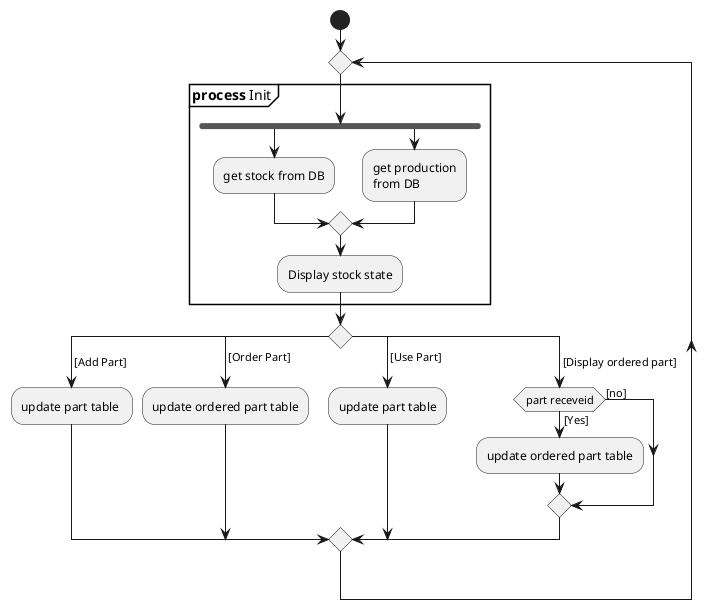 @startuml
start
repeat
partition "**process** Init" {
    
fork
  :get stock from DB;
fork again
  :get production
 from DB;
end merge
    :Display stock state;
}
switch ()
case ( [Add Part] )
  :update part table ;
case ( [Order Part] ) 
  :update ordered part table;
case ( [Use Part] )
  :update part table;
case ( [Display ordered part] )
if (part receveid) is ([Yes]) then
:update ordered part table;
else ([no])
endif
endswitch
@enduml
